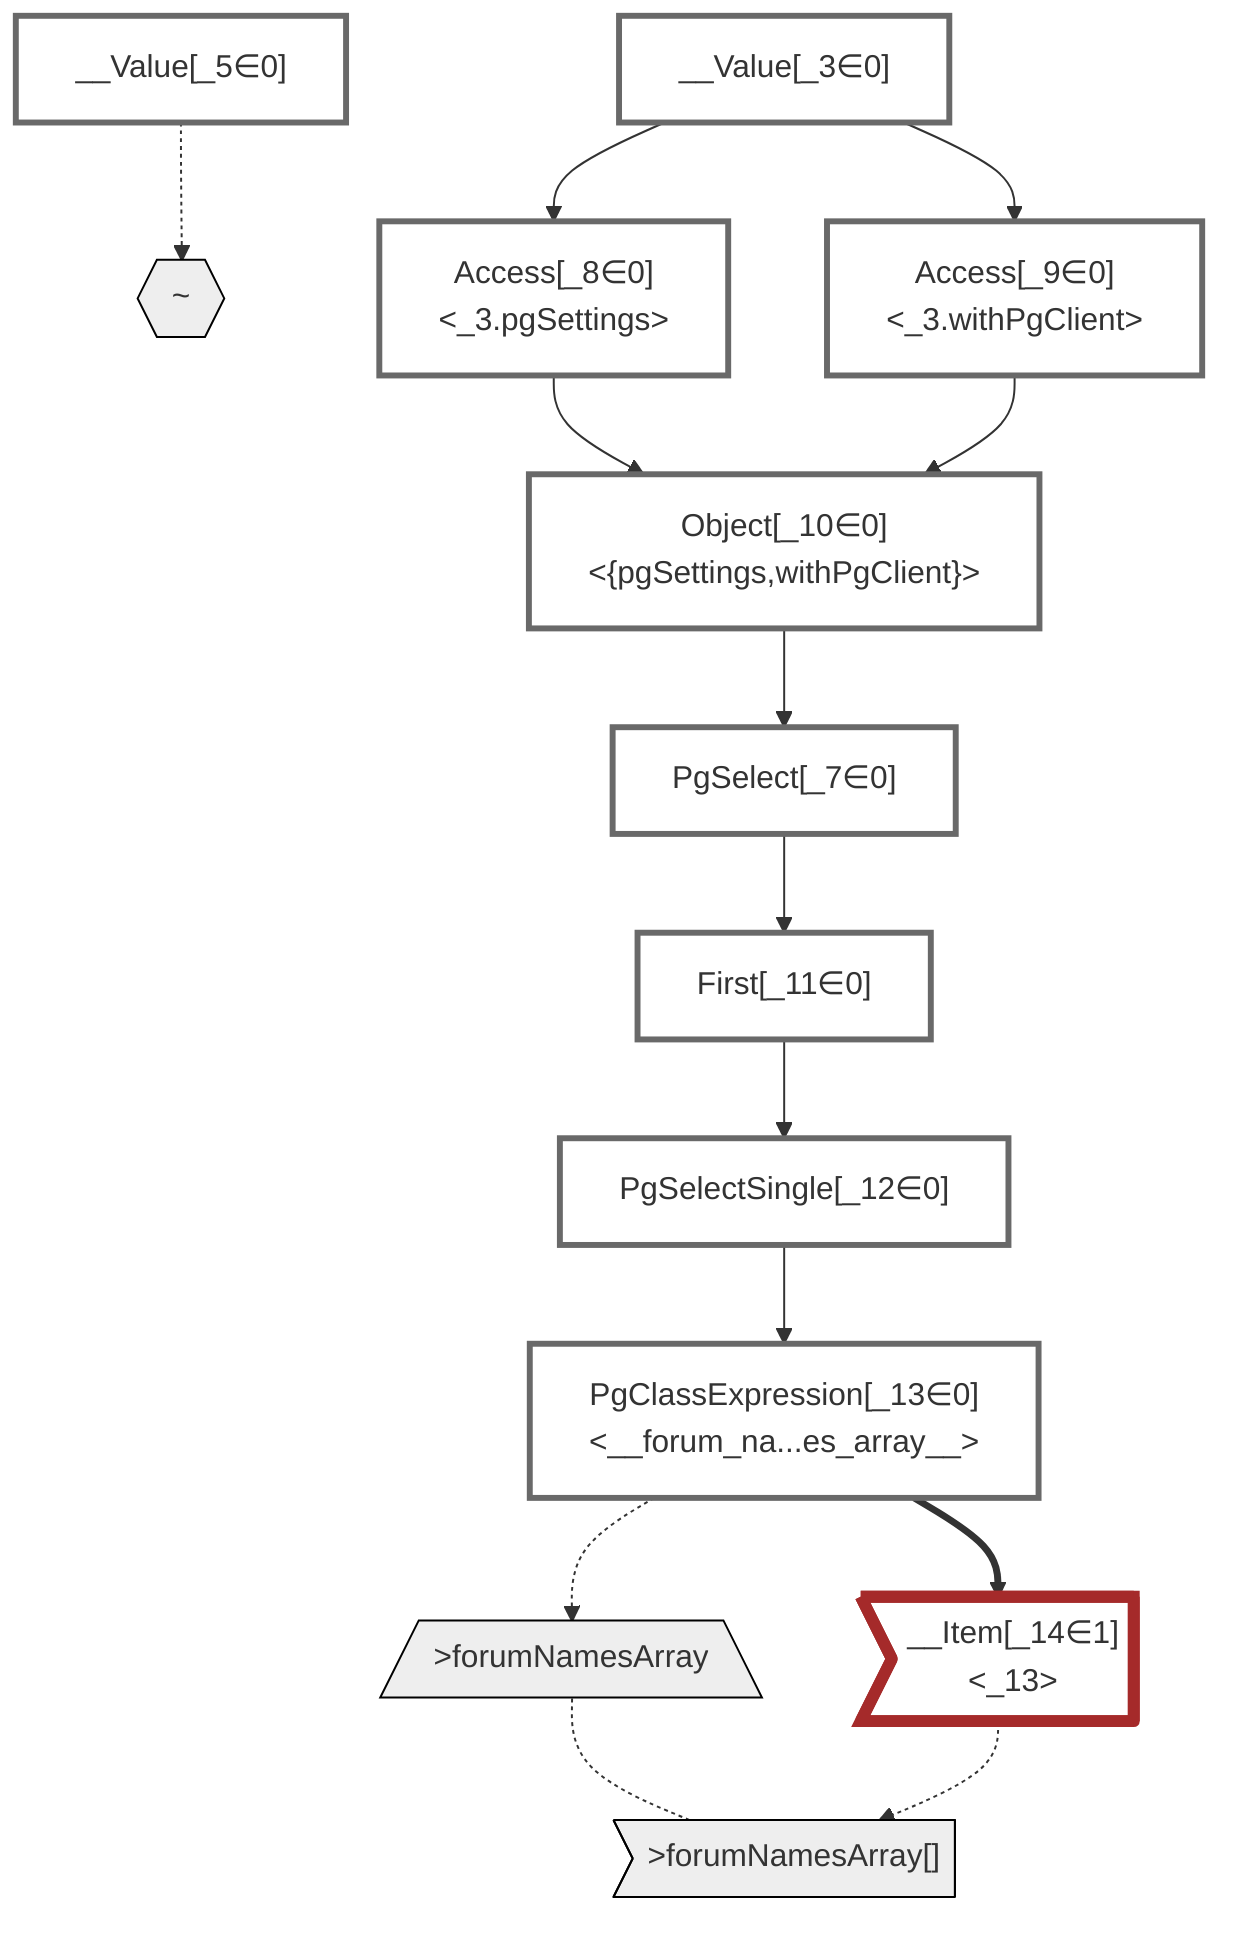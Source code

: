 graph TD
    classDef path fill:#eee,stroke:#000
    classDef plan fill:#fff,stroke-width:3px
    classDef itemplan fill:#fff,stroke-width:6px
    classDef sideeffectplan fill:#f00,stroke-width:6px

    %% subgraph fields
    P1{{"~"}}:::path
    P2[/">forumNamesArray"\]:::path
    P3>">forumNamesArray[]"]:::path
    P2 -.- P3
    %% P1 -.-> P2
    %% end

    %% define plans
    __Value_3["__Value[_3∈0]<br /><context>"]:::plan
    __Value_5["__Value[_5∈0]<br /><rootValue>"]:::plan
    PgSelect_7["PgSelect[_7∈0]<br /><forum_names_array>"]:::plan
    Access_8["Access[_8∈0]<br /><_3.pgSettings>"]:::plan
    Access_9["Access[_9∈0]<br /><_3.withPgClient>"]:::plan
    Object_10["Object[_10∈0]<br /><{pgSettings,withPgClient}>"]:::plan
    First_11["First[_11∈0]"]:::plan
    PgSelectSingle_12["PgSelectSingle[_12∈0]<br /><forum_names_array>"]:::plan
    PgClassExpression_13["PgClassExpression[_13∈0]<br /><__forum_na...es_array__>"]:::plan
    __Item_14>"__Item[_14∈1]<br /><_13>"]:::itemplan

    %% plan dependencies
    Object_10 --> PgSelect_7
    __Value_3 --> Access_8
    __Value_3 --> Access_9
    Access_8 --> Object_10
    Access_9 --> Object_10
    PgSelect_7 --> First_11
    First_11 --> PgSelectSingle_12
    PgSelectSingle_12 --> PgClassExpression_13
    PgClassExpression_13 ==> __Item_14

    %% plan-to-path relationships
    __Value_5 -.-> P1
    PgClassExpression_13 -.-> P2
    __Item_14 -.-> P3

    %% allocate buckets
    classDef bucket0 stroke:#696969
    class __Value_3,__Value_5,PgSelect_7,Access_8,Access_9,Object_10,First_11,PgSelectSingle_12,PgClassExpression_13 bucket0
    classDef bucket1 stroke:#a52a2a
    class __Item_14 bucket1